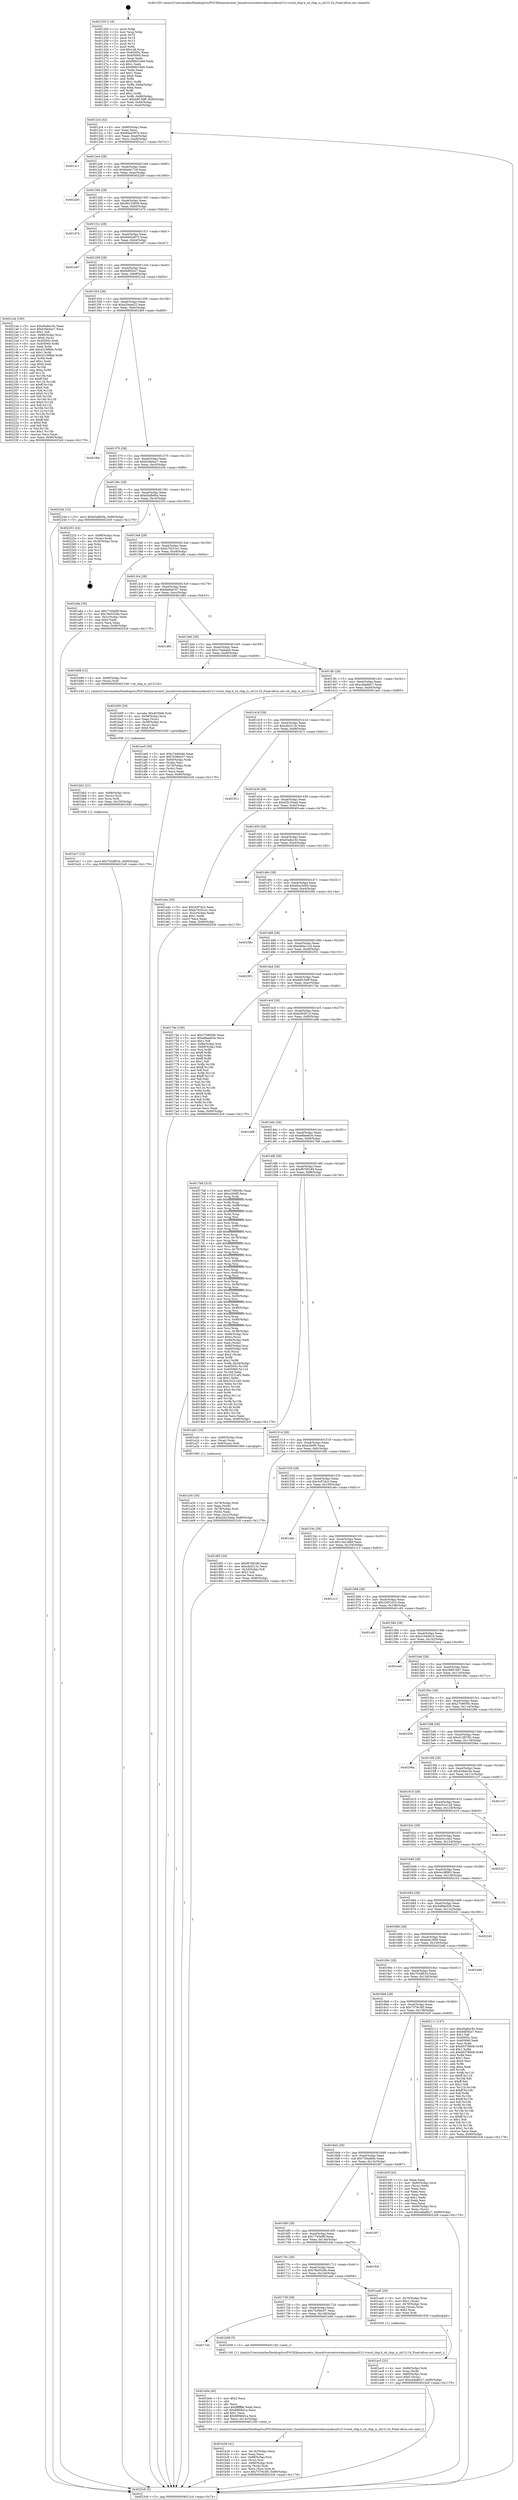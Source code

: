 digraph "0x401250" {
  label = "0x401250 (/mnt/c/Users/mathe/Desktop/tcc/POCII/binaries/extr_linuxdriversnetwirelesszydaszd1211rwzd_chip.h_zd_chip_is_zd1211b_Final-ollvm.out::main(0))"
  labelloc = "t"
  node[shape=record]

  Entry [label="",width=0.3,height=0.3,shape=circle,fillcolor=black,style=filled]
  "0x4012c4" [label="{
     0x4012c4 [32]\l
     | [instrs]\l
     &nbsp;&nbsp;0x4012c4 \<+6\>: mov -0x90(%rbp),%eax\l
     &nbsp;&nbsp;0x4012ca \<+2\>: mov %eax,%ecx\l
     &nbsp;&nbsp;0x4012cc \<+6\>: sub $0x84a4397b,%ecx\l
     &nbsp;&nbsp;0x4012d2 \<+6\>: mov %eax,-0xa4(%rbp)\l
     &nbsp;&nbsp;0x4012d8 \<+6\>: mov %ecx,-0xa8(%rbp)\l
     &nbsp;&nbsp;0x4012de \<+6\>: je 0000000000401a11 \<main+0x7c1\>\l
  }"]
  "0x401a11" [label="{
     0x401a11\l
  }", style=dashed]
  "0x4012e4" [label="{
     0x4012e4 [28]\l
     | [instrs]\l
     &nbsp;&nbsp;0x4012e4 \<+5\>: jmp 00000000004012e9 \<main+0x99\>\l
     &nbsp;&nbsp;0x4012e9 \<+6\>: mov -0xa4(%rbp),%eax\l
     &nbsp;&nbsp;0x4012ef \<+5\>: sub $0x84de17c6,%eax\l
     &nbsp;&nbsp;0x4012f4 \<+6\>: mov %eax,-0xac(%rbp)\l
     &nbsp;&nbsp;0x4012fa \<+6\>: je 00000000004022b0 \<main+0x1060\>\l
  }"]
  Exit [label="",width=0.3,height=0.3,shape=circle,fillcolor=black,style=filled,peripheries=2]
  "0x4022b0" [label="{
     0x4022b0\l
  }", style=dashed]
  "0x401300" [label="{
     0x401300 [28]\l
     | [instrs]\l
     &nbsp;&nbsp;0x401300 \<+5\>: jmp 0000000000401305 \<main+0xb5\>\l
     &nbsp;&nbsp;0x401305 \<+6\>: mov -0xa4(%rbp),%eax\l
     &nbsp;&nbsp;0x40130b \<+5\>: sub $0x90133938,%eax\l
     &nbsp;&nbsp;0x401310 \<+6\>: mov %eax,-0xb0(%rbp)\l
     &nbsp;&nbsp;0x401316 \<+6\>: je 0000000000401d74 \<main+0xb24\>\l
  }"]
  "0x401bc7" [label="{
     0x401bc7 [15]\l
     | [instrs]\l
     &nbsp;&nbsp;0x401bc7 \<+10\>: movl $0x702df01b,-0x90(%rbp)\l
     &nbsp;&nbsp;0x401bd1 \<+5\>: jmp 00000000004023c9 \<main+0x1179\>\l
  }"]
  "0x401d74" [label="{
     0x401d74\l
  }", style=dashed]
  "0x40131c" [label="{
     0x40131c [28]\l
     | [instrs]\l
     &nbsp;&nbsp;0x40131c \<+5\>: jmp 0000000000401321 \<main+0xd1\>\l
     &nbsp;&nbsp;0x401321 \<+6\>: mov -0xa4(%rbp),%eax\l
     &nbsp;&nbsp;0x401327 \<+5\>: sub $0x94d5a975,%eax\l
     &nbsp;&nbsp;0x40132c \<+6\>: mov %eax,-0xb4(%rbp)\l
     &nbsp;&nbsp;0x401332 \<+6\>: je 0000000000401e97 \<main+0xc47\>\l
  }"]
  "0x401bb2" [label="{
     0x401bb2 [21]\l
     | [instrs]\l
     &nbsp;&nbsp;0x401bb2 \<+4\>: mov -0x68(%rbp),%rcx\l
     &nbsp;&nbsp;0x401bb6 \<+3\>: mov (%rcx),%rcx\l
     &nbsp;&nbsp;0x401bb9 \<+3\>: mov %rcx,%rdi\l
     &nbsp;&nbsp;0x401bbc \<+6\>: mov %eax,-0x150(%rbp)\l
     &nbsp;&nbsp;0x401bc2 \<+5\>: call 0000000000401030 \<free@plt\>\l
     | [calls]\l
     &nbsp;&nbsp;0x401030 \{1\} (unknown)\l
  }"]
  "0x401e97" [label="{
     0x401e97\l
  }", style=dashed]
  "0x401338" [label="{
     0x401338 [28]\l
     | [instrs]\l
     &nbsp;&nbsp;0x401338 \<+5\>: jmp 000000000040133d \<main+0xed\>\l
     &nbsp;&nbsp;0x40133d \<+6\>: mov -0xa4(%rbp),%eax\l
     &nbsp;&nbsp;0x401343 \<+5\>: sub $0x9df5f2e7,%eax\l
     &nbsp;&nbsp;0x401348 \<+6\>: mov %eax,-0xb8(%rbp)\l
     &nbsp;&nbsp;0x40134e \<+6\>: je 00000000004021a4 \<main+0xf54\>\l
  }"]
  "0x401b95" [label="{
     0x401b95 [29]\l
     | [instrs]\l
     &nbsp;&nbsp;0x401b95 \<+10\>: movabs $0x4030d6,%rdi\l
     &nbsp;&nbsp;0x401b9f \<+4\>: mov -0x58(%rbp),%rcx\l
     &nbsp;&nbsp;0x401ba3 \<+2\>: mov %eax,(%rcx)\l
     &nbsp;&nbsp;0x401ba5 \<+4\>: mov -0x58(%rbp),%rcx\l
     &nbsp;&nbsp;0x401ba9 \<+2\>: mov (%rcx),%esi\l
     &nbsp;&nbsp;0x401bab \<+2\>: mov $0x0,%al\l
     &nbsp;&nbsp;0x401bad \<+5\>: call 0000000000401040 \<printf@plt\>\l
     | [calls]\l
     &nbsp;&nbsp;0x401040 \{1\} (unknown)\l
  }"]
  "0x4021a4" [label="{
     0x4021a4 [160]\l
     | [instrs]\l
     &nbsp;&nbsp;0x4021a4 \<+5\>: mov $0xd5a8a18c,%eax\l
     &nbsp;&nbsp;0x4021a9 \<+5\>: mov $0xb3de4ac7,%ecx\l
     &nbsp;&nbsp;0x4021ae \<+2\>: mov $0x1,%dl\l
     &nbsp;&nbsp;0x4021b0 \<+7\>: mov -0x88(%rbp),%rsi\l
     &nbsp;&nbsp;0x4021b7 \<+6\>: movl $0x0,(%rsi)\l
     &nbsp;&nbsp;0x4021bd \<+7\>: mov 0x40505c,%edi\l
     &nbsp;&nbsp;0x4021c4 \<+8\>: mov 0x405060,%r8d\l
     &nbsp;&nbsp;0x4021cc \<+3\>: mov %edi,%r9d\l
     &nbsp;&nbsp;0x4021cf \<+7\>: add $0x4319f8bb,%r9d\l
     &nbsp;&nbsp;0x4021d6 \<+4\>: sub $0x1,%r9d\l
     &nbsp;&nbsp;0x4021da \<+7\>: sub $0x4319f8bb,%r9d\l
     &nbsp;&nbsp;0x4021e1 \<+4\>: imul %r9d,%edi\l
     &nbsp;&nbsp;0x4021e5 \<+3\>: and $0x1,%edi\l
     &nbsp;&nbsp;0x4021e8 \<+3\>: cmp $0x0,%edi\l
     &nbsp;&nbsp;0x4021eb \<+4\>: sete %r10b\l
     &nbsp;&nbsp;0x4021ef \<+4\>: cmp $0xa,%r8d\l
     &nbsp;&nbsp;0x4021f3 \<+4\>: setl %r11b\l
     &nbsp;&nbsp;0x4021f7 \<+3\>: mov %r10b,%bl\l
     &nbsp;&nbsp;0x4021fa \<+3\>: xor $0xff,%bl\l
     &nbsp;&nbsp;0x4021fd \<+3\>: mov %r11b,%r14b\l
     &nbsp;&nbsp;0x402200 \<+4\>: xor $0xff,%r14b\l
     &nbsp;&nbsp;0x402204 \<+3\>: xor $0x0,%dl\l
     &nbsp;&nbsp;0x402207 \<+3\>: mov %bl,%r15b\l
     &nbsp;&nbsp;0x40220a \<+4\>: and $0x0,%r15b\l
     &nbsp;&nbsp;0x40220e \<+3\>: and %dl,%r10b\l
     &nbsp;&nbsp;0x402211 \<+3\>: mov %r14b,%r12b\l
     &nbsp;&nbsp;0x402214 \<+4\>: and $0x0,%r12b\l
     &nbsp;&nbsp;0x402218 \<+3\>: and %dl,%r11b\l
     &nbsp;&nbsp;0x40221b \<+3\>: or %r10b,%r15b\l
     &nbsp;&nbsp;0x40221e \<+3\>: or %r11b,%r12b\l
     &nbsp;&nbsp;0x402221 \<+3\>: xor %r12b,%r15b\l
     &nbsp;&nbsp;0x402224 \<+3\>: or %r14b,%bl\l
     &nbsp;&nbsp;0x402227 \<+3\>: xor $0xff,%bl\l
     &nbsp;&nbsp;0x40222a \<+3\>: or $0x0,%dl\l
     &nbsp;&nbsp;0x40222d \<+2\>: and %dl,%bl\l
     &nbsp;&nbsp;0x40222f \<+3\>: or %bl,%r15b\l
     &nbsp;&nbsp;0x402232 \<+4\>: test $0x1,%r15b\l
     &nbsp;&nbsp;0x402236 \<+3\>: cmovne %ecx,%eax\l
     &nbsp;&nbsp;0x402239 \<+6\>: mov %eax,-0x90(%rbp)\l
     &nbsp;&nbsp;0x40223f \<+5\>: jmp 00000000004023c9 \<main+0x1179\>\l
  }"]
  "0x401354" [label="{
     0x401354 [28]\l
     | [instrs]\l
     &nbsp;&nbsp;0x401354 \<+5\>: jmp 0000000000401359 \<main+0x109\>\l
     &nbsp;&nbsp;0x401359 \<+6\>: mov -0xa4(%rbp),%eax\l
     &nbsp;&nbsp;0x40135f \<+5\>: sub $0xa20eae22,%eax\l
     &nbsp;&nbsp;0x401364 \<+6\>: mov %eax,-0xbc(%rbp)\l
     &nbsp;&nbsp;0x40136a \<+6\>: je 0000000000401fb9 \<main+0xd69\>\l
  }"]
  "0x401b36" [label="{
     0x401b36 [41]\l
     | [instrs]\l
     &nbsp;&nbsp;0x401b36 \<+6\>: mov -0x14c(%rbp),%ecx\l
     &nbsp;&nbsp;0x401b3c \<+3\>: imul %eax,%ecx\l
     &nbsp;&nbsp;0x401b3f \<+4\>: mov -0x68(%rbp),%rsi\l
     &nbsp;&nbsp;0x401b43 \<+3\>: mov (%rsi),%rsi\l
     &nbsp;&nbsp;0x401b46 \<+4\>: mov -0x60(%rbp),%rdi\l
     &nbsp;&nbsp;0x401b4a \<+3\>: movslq (%rdi),%rdi\l
     &nbsp;&nbsp;0x401b4d \<+3\>: mov %ecx,(%rsi,%rdi,4)\l
     &nbsp;&nbsp;0x401b50 \<+10\>: movl $0x7379c3f5,-0x90(%rbp)\l
     &nbsp;&nbsp;0x401b5a \<+5\>: jmp 00000000004023c9 \<main+0x1179\>\l
  }"]
  "0x401fb9" [label="{
     0x401fb9\l
  }", style=dashed]
  "0x401370" [label="{
     0x401370 [28]\l
     | [instrs]\l
     &nbsp;&nbsp;0x401370 \<+5\>: jmp 0000000000401375 \<main+0x125\>\l
     &nbsp;&nbsp;0x401375 \<+6\>: mov -0xa4(%rbp),%eax\l
     &nbsp;&nbsp;0x40137b \<+5\>: sub $0xb3de4ac7,%eax\l
     &nbsp;&nbsp;0x401380 \<+6\>: mov %eax,-0xc0(%rbp)\l
     &nbsp;&nbsp;0x401386 \<+6\>: je 0000000000402244 \<main+0xff4\>\l
  }"]
  "0x401b0e" [label="{
     0x401b0e [40]\l
     | [instrs]\l
     &nbsp;&nbsp;0x401b0e \<+5\>: mov $0x2,%ecx\l
     &nbsp;&nbsp;0x401b13 \<+1\>: cltd\l
     &nbsp;&nbsp;0x401b14 \<+2\>: idiv %ecx\l
     &nbsp;&nbsp;0x401b16 \<+6\>: imul $0xfffffffe,%edx,%ecx\l
     &nbsp;&nbsp;0x401b1c \<+6\>: sub $0x68f48d1a,%ecx\l
     &nbsp;&nbsp;0x401b22 \<+3\>: add $0x1,%ecx\l
     &nbsp;&nbsp;0x401b25 \<+6\>: add $0x68f48d1a,%ecx\l
     &nbsp;&nbsp;0x401b2b \<+6\>: mov %ecx,-0x14c(%rbp)\l
     &nbsp;&nbsp;0x401b31 \<+5\>: call 0000000000401160 \<next_i\>\l
     | [calls]\l
     &nbsp;&nbsp;0x401160 \{1\} (/mnt/c/Users/mathe/Desktop/tcc/POCII/binaries/extr_linuxdriversnetwirelesszydaszd1211rwzd_chip.h_zd_chip_is_zd1211b_Final-ollvm.out::next_i)\l
  }"]
  "0x402244" [label="{
     0x402244 [15]\l
     | [instrs]\l
     &nbsp;&nbsp;0x402244 \<+10\>: movl $0xb5afb60a,-0x90(%rbp)\l
     &nbsp;&nbsp;0x40224e \<+5\>: jmp 00000000004023c9 \<main+0x1179\>\l
  }"]
  "0x40138c" [label="{
     0x40138c [28]\l
     | [instrs]\l
     &nbsp;&nbsp;0x40138c \<+5\>: jmp 0000000000401391 \<main+0x141\>\l
     &nbsp;&nbsp;0x401391 \<+6\>: mov -0xa4(%rbp),%eax\l
     &nbsp;&nbsp;0x401397 \<+5\>: sub $0xb5afb60a,%eax\l
     &nbsp;&nbsp;0x40139c \<+6\>: mov %eax,-0xc4(%rbp)\l
     &nbsp;&nbsp;0x4013a2 \<+6\>: je 0000000000402253 \<main+0x1003\>\l
  }"]
  "0x401744" [label="{
     0x401744\l
  }", style=dashed]
  "0x402253" [label="{
     0x402253 [24]\l
     | [instrs]\l
     &nbsp;&nbsp;0x402253 \<+7\>: mov -0x88(%rbp),%rax\l
     &nbsp;&nbsp;0x40225a \<+2\>: mov (%rax),%eax\l
     &nbsp;&nbsp;0x40225c \<+4\>: lea -0x28(%rbp),%rsp\l
     &nbsp;&nbsp;0x402260 \<+1\>: pop %rbx\l
     &nbsp;&nbsp;0x402261 \<+2\>: pop %r12\l
     &nbsp;&nbsp;0x402263 \<+2\>: pop %r13\l
     &nbsp;&nbsp;0x402265 \<+2\>: pop %r14\l
     &nbsp;&nbsp;0x402267 \<+2\>: pop %r15\l
     &nbsp;&nbsp;0x402269 \<+1\>: pop %rbp\l
     &nbsp;&nbsp;0x40226a \<+1\>: ret\l
  }"]
  "0x4013a8" [label="{
     0x4013a8 [28]\l
     | [instrs]\l
     &nbsp;&nbsp;0x4013a8 \<+5\>: jmp 00000000004013ad \<main+0x15d\>\l
     &nbsp;&nbsp;0x4013ad \<+6\>: mov -0xa4(%rbp),%eax\l
     &nbsp;&nbsp;0x4013b3 \<+5\>: sub $0xb70251e1,%eax\l
     &nbsp;&nbsp;0x4013b8 \<+6\>: mov %eax,-0xc8(%rbp)\l
     &nbsp;&nbsp;0x4013be \<+6\>: je 0000000000401a8a \<main+0x83a\>\l
  }"]
  "0x401b09" [label="{
     0x401b09 [5]\l
     | [instrs]\l
     &nbsp;&nbsp;0x401b09 \<+5\>: call 0000000000401160 \<next_i\>\l
     | [calls]\l
     &nbsp;&nbsp;0x401160 \{1\} (/mnt/c/Users/mathe/Desktop/tcc/POCII/binaries/extr_linuxdriversnetwirelesszydaszd1211rwzd_chip.h_zd_chip_is_zd1211b_Final-ollvm.out::next_i)\l
  }"]
  "0x401a8a" [label="{
     0x401a8a [30]\l
     | [instrs]\l
     &nbsp;&nbsp;0x401a8a \<+5\>: mov $0x7745af9f,%eax\l
     &nbsp;&nbsp;0x401a8f \<+5\>: mov $0x78e5528e,%ecx\l
     &nbsp;&nbsp;0x401a94 \<+3\>: mov -0x2c(%rbp),%edx\l
     &nbsp;&nbsp;0x401a97 \<+3\>: cmp $0x0,%edx\l
     &nbsp;&nbsp;0x401a9a \<+3\>: cmove %ecx,%eax\l
     &nbsp;&nbsp;0x401a9d \<+6\>: mov %eax,-0x90(%rbp)\l
     &nbsp;&nbsp;0x401aa3 \<+5\>: jmp 00000000004023c9 \<main+0x1179\>\l
  }"]
  "0x4013c4" [label="{
     0x4013c4 [28]\l
     | [instrs]\l
     &nbsp;&nbsp;0x4013c4 \<+5\>: jmp 00000000004013c9 \<main+0x179\>\l
     &nbsp;&nbsp;0x4013c9 \<+6\>: mov -0xa4(%rbp),%eax\l
     &nbsp;&nbsp;0x4013cf \<+5\>: sub $0xbbe6d167,%eax\l
     &nbsp;&nbsp;0x4013d4 \<+6\>: mov %eax,-0xcc(%rbp)\l
     &nbsp;&nbsp;0x4013da \<+6\>: je 0000000000401d83 \<main+0xb33\>\l
  }"]
  "0x401ac5" [label="{
     0x401ac5 [32]\l
     | [instrs]\l
     &nbsp;&nbsp;0x401ac5 \<+4\>: mov -0x68(%rbp),%rdi\l
     &nbsp;&nbsp;0x401ac9 \<+3\>: mov %rax,(%rdi)\l
     &nbsp;&nbsp;0x401acc \<+4\>: mov -0x60(%rbp),%rax\l
     &nbsp;&nbsp;0x401ad0 \<+6\>: movl $0x0,(%rax)\l
     &nbsp;&nbsp;0x401ad6 \<+10\>: movl $0xcdda8b27,-0x90(%rbp)\l
     &nbsp;&nbsp;0x401ae0 \<+5\>: jmp 00000000004023c9 \<main+0x1179\>\l
  }"]
  "0x401d83" [label="{
     0x401d83\l
  }", style=dashed]
  "0x4013e0" [label="{
     0x4013e0 [28]\l
     | [instrs]\l
     &nbsp;&nbsp;0x4013e0 \<+5\>: jmp 00000000004013e5 \<main+0x195\>\l
     &nbsp;&nbsp;0x4013e5 \<+6\>: mov -0xa4(%rbp),%eax\l
     &nbsp;&nbsp;0x4013eb \<+5\>: sub $0xc7ed4da6,%eax\l
     &nbsp;&nbsp;0x4013f0 \<+6\>: mov %eax,-0xd0(%rbp)\l
     &nbsp;&nbsp;0x4013f6 \<+6\>: je 0000000000401b89 \<main+0x939\>\l
  }"]
  "0x401728" [label="{
     0x401728 [28]\l
     | [instrs]\l
     &nbsp;&nbsp;0x401728 \<+5\>: jmp 000000000040172d \<main+0x4dd\>\l
     &nbsp;&nbsp;0x40172d \<+6\>: mov -0xa4(%rbp),%eax\l
     &nbsp;&nbsp;0x401733 \<+5\>: sub $0x7b39dc07,%eax\l
     &nbsp;&nbsp;0x401738 \<+6\>: mov %eax,-0x148(%rbp)\l
     &nbsp;&nbsp;0x40173e \<+6\>: je 0000000000401b09 \<main+0x8b9\>\l
  }"]
  "0x401b89" [label="{
     0x401b89 [12]\l
     | [instrs]\l
     &nbsp;&nbsp;0x401b89 \<+4\>: mov -0x68(%rbp),%rax\l
     &nbsp;&nbsp;0x401b8d \<+3\>: mov (%rax),%rdi\l
     &nbsp;&nbsp;0x401b90 \<+5\>: call 0000000000401240 \<zd_chip_is_zd1211b\>\l
     | [calls]\l
     &nbsp;&nbsp;0x401240 \{1\} (/mnt/c/Users/mathe/Desktop/tcc/POCII/binaries/extr_linuxdriversnetwirelesszydaszd1211rwzd_chip.h_zd_chip_is_zd1211b_Final-ollvm.out::zd_chip_is_zd1211b)\l
  }"]
  "0x4013fc" [label="{
     0x4013fc [28]\l
     | [instrs]\l
     &nbsp;&nbsp;0x4013fc \<+5\>: jmp 0000000000401401 \<main+0x1b1\>\l
     &nbsp;&nbsp;0x401401 \<+6\>: mov -0xa4(%rbp),%eax\l
     &nbsp;&nbsp;0x401407 \<+5\>: sub $0xcdda8b27,%eax\l
     &nbsp;&nbsp;0x40140c \<+6\>: mov %eax,-0xd4(%rbp)\l
     &nbsp;&nbsp;0x401412 \<+6\>: je 0000000000401ae5 \<main+0x895\>\l
  }"]
  "0x401aa8" [label="{
     0x401aa8 [29]\l
     | [instrs]\l
     &nbsp;&nbsp;0x401aa8 \<+4\>: mov -0x70(%rbp),%rax\l
     &nbsp;&nbsp;0x401aac \<+6\>: movl $0x1,(%rax)\l
     &nbsp;&nbsp;0x401ab2 \<+4\>: mov -0x70(%rbp),%rax\l
     &nbsp;&nbsp;0x401ab6 \<+3\>: movslq (%rax),%rax\l
     &nbsp;&nbsp;0x401ab9 \<+4\>: shl $0x2,%rax\l
     &nbsp;&nbsp;0x401abd \<+3\>: mov %rax,%rdi\l
     &nbsp;&nbsp;0x401ac0 \<+5\>: call 0000000000401050 \<malloc@plt\>\l
     | [calls]\l
     &nbsp;&nbsp;0x401050 \{1\} (unknown)\l
  }"]
  "0x401ae5" [label="{
     0x401ae5 [36]\l
     | [instrs]\l
     &nbsp;&nbsp;0x401ae5 \<+5\>: mov $0xc7ed4da6,%eax\l
     &nbsp;&nbsp;0x401aea \<+5\>: mov $0x7b39dc07,%ecx\l
     &nbsp;&nbsp;0x401aef \<+4\>: mov -0x60(%rbp),%rdx\l
     &nbsp;&nbsp;0x401af3 \<+2\>: mov (%rdx),%esi\l
     &nbsp;&nbsp;0x401af5 \<+4\>: mov -0x70(%rbp),%rdx\l
     &nbsp;&nbsp;0x401af9 \<+2\>: cmp (%rdx),%esi\l
     &nbsp;&nbsp;0x401afb \<+3\>: cmovl %ecx,%eax\l
     &nbsp;&nbsp;0x401afe \<+6\>: mov %eax,-0x90(%rbp)\l
     &nbsp;&nbsp;0x401b04 \<+5\>: jmp 00000000004023c9 \<main+0x1179\>\l
  }"]
  "0x401418" [label="{
     0x401418 [28]\l
     | [instrs]\l
     &nbsp;&nbsp;0x401418 \<+5\>: jmp 000000000040141d \<main+0x1cd\>\l
     &nbsp;&nbsp;0x40141d \<+6\>: mov -0xa4(%rbp),%eax\l
     &nbsp;&nbsp;0x401423 \<+5\>: sub $0xcfa5213c,%eax\l
     &nbsp;&nbsp;0x401428 \<+6\>: mov %eax,-0xd8(%rbp)\l
     &nbsp;&nbsp;0x40142e \<+6\>: je 0000000000401911 \<main+0x6c1\>\l
  }"]
  "0x40170c" [label="{
     0x40170c [28]\l
     | [instrs]\l
     &nbsp;&nbsp;0x40170c \<+5\>: jmp 0000000000401711 \<main+0x4c1\>\l
     &nbsp;&nbsp;0x401711 \<+6\>: mov -0xa4(%rbp),%eax\l
     &nbsp;&nbsp;0x401717 \<+5\>: sub $0x78e5528e,%eax\l
     &nbsp;&nbsp;0x40171c \<+6\>: mov %eax,-0x144(%rbp)\l
     &nbsp;&nbsp;0x401722 \<+6\>: je 0000000000401aa8 \<main+0x858\>\l
  }"]
  "0x401911" [label="{
     0x401911\l
  }", style=dashed]
  "0x401434" [label="{
     0x401434 [28]\l
     | [instrs]\l
     &nbsp;&nbsp;0x401434 \<+5\>: jmp 0000000000401439 \<main+0x1e9\>\l
     &nbsp;&nbsp;0x401439 \<+6\>: mov -0xa4(%rbp),%eax\l
     &nbsp;&nbsp;0x40143f \<+5\>: sub $0xd2b104ad,%eax\l
     &nbsp;&nbsp;0x401444 \<+6\>: mov %eax,-0xdc(%rbp)\l
     &nbsp;&nbsp;0x40144a \<+6\>: je 0000000000401a4e \<main+0x7fe\>\l
  }"]
  "0x401fc8" [label="{
     0x401fc8\l
  }", style=dashed]
  "0x401a4e" [label="{
     0x401a4e [30]\l
     | [instrs]\l
     &nbsp;&nbsp;0x401a4e \<+5\>: mov $0x3c97dc2,%eax\l
     &nbsp;&nbsp;0x401a53 \<+5\>: mov $0xb70251e1,%ecx\l
     &nbsp;&nbsp;0x401a58 \<+3\>: mov -0x2c(%rbp),%edx\l
     &nbsp;&nbsp;0x401a5b \<+3\>: cmp $0x1,%edx\l
     &nbsp;&nbsp;0x401a5e \<+3\>: cmovl %ecx,%eax\l
     &nbsp;&nbsp;0x401a61 \<+6\>: mov %eax,-0x90(%rbp)\l
     &nbsp;&nbsp;0x401a67 \<+5\>: jmp 00000000004023c9 \<main+0x1179\>\l
  }"]
  "0x401450" [label="{
     0x401450 [28]\l
     | [instrs]\l
     &nbsp;&nbsp;0x401450 \<+5\>: jmp 0000000000401455 \<main+0x205\>\l
     &nbsp;&nbsp;0x401455 \<+6\>: mov -0xa4(%rbp),%eax\l
     &nbsp;&nbsp;0x40145b \<+5\>: sub $0xd5a8a18c,%eax\l
     &nbsp;&nbsp;0x401460 \<+6\>: mov %eax,-0xe0(%rbp)\l
     &nbsp;&nbsp;0x401466 \<+6\>: je 00000000004023b2 \<main+0x1162\>\l
  }"]
  "0x4016f0" [label="{
     0x4016f0 [28]\l
     | [instrs]\l
     &nbsp;&nbsp;0x4016f0 \<+5\>: jmp 00000000004016f5 \<main+0x4a5\>\l
     &nbsp;&nbsp;0x4016f5 \<+6\>: mov -0xa4(%rbp),%eax\l
     &nbsp;&nbsp;0x4016fb \<+5\>: sub $0x7745af9f,%eax\l
     &nbsp;&nbsp;0x401700 \<+6\>: mov %eax,-0x140(%rbp)\l
     &nbsp;&nbsp;0x401706 \<+6\>: je 0000000000401fc8 \<main+0xd78\>\l
  }"]
  "0x4023b2" [label="{
     0x4023b2\l
  }", style=dashed]
  "0x40146c" [label="{
     0x40146c [28]\l
     | [instrs]\l
     &nbsp;&nbsp;0x40146c \<+5\>: jmp 0000000000401471 \<main+0x221\>\l
     &nbsp;&nbsp;0x401471 \<+6\>: mov -0xa4(%rbp),%eax\l
     &nbsp;&nbsp;0x401477 \<+5\>: sub $0xd5ac3d5b,%eax\l
     &nbsp;&nbsp;0x40147c \<+6\>: mov %eax,-0xe4(%rbp)\l
     &nbsp;&nbsp;0x401482 \<+6\>: je 000000000040239e \<main+0x114e\>\l
  }"]
  "0x401fd7" [label="{
     0x401fd7\l
  }", style=dashed]
  "0x40239e" [label="{
     0x40239e\l
  }", style=dashed]
  "0x401488" [label="{
     0x401488 [28]\l
     | [instrs]\l
     &nbsp;&nbsp;0x401488 \<+5\>: jmp 000000000040148d \<main+0x23d\>\l
     &nbsp;&nbsp;0x40148d \<+6\>: mov -0xa4(%rbp),%eax\l
     &nbsp;&nbsp;0x401493 \<+5\>: sub $0xddda1c16,%eax\l
     &nbsp;&nbsp;0x401498 \<+6\>: mov %eax,-0xe8(%rbp)\l
     &nbsp;&nbsp;0x40149e \<+6\>: je 0000000000402351 \<main+0x1101\>\l
  }"]
  "0x4016d4" [label="{
     0x4016d4 [28]\l
     | [instrs]\l
     &nbsp;&nbsp;0x4016d4 \<+5\>: jmp 00000000004016d9 \<main+0x489\>\l
     &nbsp;&nbsp;0x4016d9 \<+6\>: mov -0xa4(%rbp),%eax\l
     &nbsp;&nbsp;0x4016df \<+5\>: sub $0x750a4b9c,%eax\l
     &nbsp;&nbsp;0x4016e4 \<+6\>: mov %eax,-0x13c(%rbp)\l
     &nbsp;&nbsp;0x4016ea \<+6\>: je 0000000000401fd7 \<main+0xd87\>\l
  }"]
  "0x402351" [label="{
     0x402351\l
  }", style=dashed]
  "0x4014a4" [label="{
     0x4014a4 [28]\l
     | [instrs]\l
     &nbsp;&nbsp;0x4014a4 \<+5\>: jmp 00000000004014a9 \<main+0x259\>\l
     &nbsp;&nbsp;0x4014a9 \<+6\>: mov -0xa4(%rbp),%eax\l
     &nbsp;&nbsp;0x4014af \<+5\>: sub $0xddf15dff,%eax\l
     &nbsp;&nbsp;0x4014b4 \<+6\>: mov %eax,-0xec(%rbp)\l
     &nbsp;&nbsp;0x4014ba \<+6\>: je 000000000040174e \<main+0x4fe\>\l
  }"]
  "0x401b5f" [label="{
     0x401b5f [42]\l
     | [instrs]\l
     &nbsp;&nbsp;0x401b5f \<+2\>: xor %eax,%eax\l
     &nbsp;&nbsp;0x401b61 \<+4\>: mov -0x60(%rbp),%rcx\l
     &nbsp;&nbsp;0x401b65 \<+2\>: mov (%rcx),%edx\l
     &nbsp;&nbsp;0x401b67 \<+2\>: mov %eax,%esi\l
     &nbsp;&nbsp;0x401b69 \<+2\>: sub %edx,%esi\l
     &nbsp;&nbsp;0x401b6b \<+2\>: mov %eax,%edx\l
     &nbsp;&nbsp;0x401b6d \<+3\>: sub $0x1,%edx\l
     &nbsp;&nbsp;0x401b70 \<+2\>: add %edx,%esi\l
     &nbsp;&nbsp;0x401b72 \<+2\>: sub %esi,%eax\l
     &nbsp;&nbsp;0x401b74 \<+4\>: mov -0x60(%rbp),%rcx\l
     &nbsp;&nbsp;0x401b78 \<+2\>: mov %eax,(%rcx)\l
     &nbsp;&nbsp;0x401b7a \<+10\>: movl $0xcdda8b27,-0x90(%rbp)\l
     &nbsp;&nbsp;0x401b84 \<+5\>: jmp 00000000004023c9 \<main+0x1179\>\l
  }"]
  "0x40174e" [label="{
     0x40174e [106]\l
     | [instrs]\l
     &nbsp;&nbsp;0x40174e \<+5\>: mov $0x2709659c,%eax\l
     &nbsp;&nbsp;0x401753 \<+5\>: mov $0xe6bee63e,%ecx\l
     &nbsp;&nbsp;0x401758 \<+2\>: mov $0x1,%dl\l
     &nbsp;&nbsp;0x40175a \<+7\>: mov -0x8a(%rbp),%sil\l
     &nbsp;&nbsp;0x401761 \<+7\>: mov -0x89(%rbp),%dil\l
     &nbsp;&nbsp;0x401768 \<+3\>: mov %sil,%r8b\l
     &nbsp;&nbsp;0x40176b \<+4\>: xor $0xff,%r8b\l
     &nbsp;&nbsp;0x40176f \<+3\>: mov %dil,%r9b\l
     &nbsp;&nbsp;0x401772 \<+4\>: xor $0xff,%r9b\l
     &nbsp;&nbsp;0x401776 \<+3\>: xor $0x1,%dl\l
     &nbsp;&nbsp;0x401779 \<+3\>: mov %r8b,%r10b\l
     &nbsp;&nbsp;0x40177c \<+4\>: and $0xff,%r10b\l
     &nbsp;&nbsp;0x401780 \<+3\>: and %dl,%sil\l
     &nbsp;&nbsp;0x401783 \<+3\>: mov %r9b,%r11b\l
     &nbsp;&nbsp;0x401786 \<+4\>: and $0xff,%r11b\l
     &nbsp;&nbsp;0x40178a \<+3\>: and %dl,%dil\l
     &nbsp;&nbsp;0x40178d \<+3\>: or %sil,%r10b\l
     &nbsp;&nbsp;0x401790 \<+3\>: or %dil,%r11b\l
     &nbsp;&nbsp;0x401793 \<+3\>: xor %r11b,%r10b\l
     &nbsp;&nbsp;0x401796 \<+3\>: or %r9b,%r8b\l
     &nbsp;&nbsp;0x401799 \<+4\>: xor $0xff,%r8b\l
     &nbsp;&nbsp;0x40179d \<+3\>: or $0x1,%dl\l
     &nbsp;&nbsp;0x4017a0 \<+3\>: and %dl,%r8b\l
     &nbsp;&nbsp;0x4017a3 \<+3\>: or %r8b,%r10b\l
     &nbsp;&nbsp;0x4017a6 \<+4\>: test $0x1,%r10b\l
     &nbsp;&nbsp;0x4017aa \<+3\>: cmovne %ecx,%eax\l
     &nbsp;&nbsp;0x4017ad \<+6\>: mov %eax,-0x90(%rbp)\l
     &nbsp;&nbsp;0x4017b3 \<+5\>: jmp 00000000004023c9 \<main+0x1179\>\l
  }"]
  "0x4014c0" [label="{
     0x4014c0 [28]\l
     | [instrs]\l
     &nbsp;&nbsp;0x4014c0 \<+5\>: jmp 00000000004014c5 \<main+0x275\>\l
     &nbsp;&nbsp;0x4014c5 \<+6\>: mov -0xa4(%rbp),%eax\l
     &nbsp;&nbsp;0x4014cb \<+5\>: sub $0xe583f11f,%eax\l
     &nbsp;&nbsp;0x4014d0 \<+6\>: mov %eax,-0xf0(%rbp)\l
     &nbsp;&nbsp;0x4014d6 \<+6\>: je 0000000000401e88 \<main+0xc38\>\l
  }"]
  "0x4023c9" [label="{
     0x4023c9 [5]\l
     | [instrs]\l
     &nbsp;&nbsp;0x4023c9 \<+5\>: jmp 00000000004012c4 \<main+0x74\>\l
  }"]
  "0x401250" [label="{
     0x401250 [116]\l
     | [instrs]\l
     &nbsp;&nbsp;0x401250 \<+1\>: push %rbp\l
     &nbsp;&nbsp;0x401251 \<+3\>: mov %rsp,%rbp\l
     &nbsp;&nbsp;0x401254 \<+2\>: push %r15\l
     &nbsp;&nbsp;0x401256 \<+2\>: push %r14\l
     &nbsp;&nbsp;0x401258 \<+2\>: push %r13\l
     &nbsp;&nbsp;0x40125a \<+2\>: push %r12\l
     &nbsp;&nbsp;0x40125c \<+1\>: push %rbx\l
     &nbsp;&nbsp;0x40125d \<+7\>: sub $0x148,%rsp\l
     &nbsp;&nbsp;0x401264 \<+7\>: mov 0x40505c,%eax\l
     &nbsp;&nbsp;0x40126b \<+7\>: mov 0x405060,%ecx\l
     &nbsp;&nbsp;0x401272 \<+2\>: mov %eax,%edx\l
     &nbsp;&nbsp;0x401274 \<+6\>: add $0x9b6019e6,%edx\l
     &nbsp;&nbsp;0x40127a \<+3\>: sub $0x1,%edx\l
     &nbsp;&nbsp;0x40127d \<+6\>: sub $0x9b6019e6,%edx\l
     &nbsp;&nbsp;0x401283 \<+3\>: imul %edx,%eax\l
     &nbsp;&nbsp;0x401286 \<+3\>: and $0x1,%eax\l
     &nbsp;&nbsp;0x401289 \<+3\>: cmp $0x0,%eax\l
     &nbsp;&nbsp;0x40128c \<+4\>: sete %r8b\l
     &nbsp;&nbsp;0x401290 \<+4\>: and $0x1,%r8b\l
     &nbsp;&nbsp;0x401294 \<+7\>: mov %r8b,-0x8a(%rbp)\l
     &nbsp;&nbsp;0x40129b \<+3\>: cmp $0xa,%ecx\l
     &nbsp;&nbsp;0x40129e \<+4\>: setl %r8b\l
     &nbsp;&nbsp;0x4012a2 \<+4\>: and $0x1,%r8b\l
     &nbsp;&nbsp;0x4012a6 \<+7\>: mov %r8b,-0x89(%rbp)\l
     &nbsp;&nbsp;0x4012ad \<+10\>: movl $0xddf15dff,-0x90(%rbp)\l
     &nbsp;&nbsp;0x4012b7 \<+6\>: mov %edi,-0x94(%rbp)\l
     &nbsp;&nbsp;0x4012bd \<+7\>: mov %rsi,-0xa0(%rbp)\l
  }"]
  "0x4016b8" [label="{
     0x4016b8 [28]\l
     | [instrs]\l
     &nbsp;&nbsp;0x4016b8 \<+5\>: jmp 00000000004016bd \<main+0x46d\>\l
     &nbsp;&nbsp;0x4016bd \<+6\>: mov -0xa4(%rbp),%eax\l
     &nbsp;&nbsp;0x4016c3 \<+5\>: sub $0x7379c3f5,%eax\l
     &nbsp;&nbsp;0x4016c8 \<+6\>: mov %eax,-0x138(%rbp)\l
     &nbsp;&nbsp;0x4016ce \<+6\>: je 0000000000401b5f \<main+0x90f\>\l
  }"]
  "0x401e88" [label="{
     0x401e88\l
  }", style=dashed]
  "0x4014dc" [label="{
     0x4014dc [28]\l
     | [instrs]\l
     &nbsp;&nbsp;0x4014dc \<+5\>: jmp 00000000004014e1 \<main+0x291\>\l
     &nbsp;&nbsp;0x4014e1 \<+6\>: mov -0xa4(%rbp),%eax\l
     &nbsp;&nbsp;0x4014e7 \<+5\>: sub $0xe6bee63e,%eax\l
     &nbsp;&nbsp;0x4014ec \<+6\>: mov %eax,-0xf4(%rbp)\l
     &nbsp;&nbsp;0x4014f2 \<+6\>: je 00000000004017b8 \<main+0x568\>\l
  }"]
  "0x402111" [label="{
     0x402111 [147]\l
     | [instrs]\l
     &nbsp;&nbsp;0x402111 \<+5\>: mov $0xd5a8a18c,%eax\l
     &nbsp;&nbsp;0x402116 \<+5\>: mov $0x9df5f2e7,%ecx\l
     &nbsp;&nbsp;0x40211b \<+2\>: mov $0x1,%dl\l
     &nbsp;&nbsp;0x40211d \<+7\>: mov 0x40505c,%esi\l
     &nbsp;&nbsp;0x402124 \<+7\>: mov 0x405060,%edi\l
     &nbsp;&nbsp;0x40212b \<+3\>: mov %esi,%r8d\l
     &nbsp;&nbsp;0x40212e \<+7\>: add $0xb0378608,%r8d\l
     &nbsp;&nbsp;0x402135 \<+4\>: sub $0x1,%r8d\l
     &nbsp;&nbsp;0x402139 \<+7\>: sub $0xb0378608,%r8d\l
     &nbsp;&nbsp;0x402140 \<+4\>: imul %r8d,%esi\l
     &nbsp;&nbsp;0x402144 \<+3\>: and $0x1,%esi\l
     &nbsp;&nbsp;0x402147 \<+3\>: cmp $0x0,%esi\l
     &nbsp;&nbsp;0x40214a \<+4\>: sete %r9b\l
     &nbsp;&nbsp;0x40214e \<+3\>: cmp $0xa,%edi\l
     &nbsp;&nbsp;0x402151 \<+4\>: setl %r10b\l
     &nbsp;&nbsp;0x402155 \<+3\>: mov %r9b,%r11b\l
     &nbsp;&nbsp;0x402158 \<+4\>: xor $0xff,%r11b\l
     &nbsp;&nbsp;0x40215c \<+3\>: mov %r10b,%bl\l
     &nbsp;&nbsp;0x40215f \<+3\>: xor $0xff,%bl\l
     &nbsp;&nbsp;0x402162 \<+3\>: xor $0x1,%dl\l
     &nbsp;&nbsp;0x402165 \<+3\>: mov %r11b,%r14b\l
     &nbsp;&nbsp;0x402168 \<+4\>: and $0xff,%r14b\l
     &nbsp;&nbsp;0x40216c \<+3\>: and %dl,%r9b\l
     &nbsp;&nbsp;0x40216f \<+3\>: mov %bl,%r15b\l
     &nbsp;&nbsp;0x402172 \<+4\>: and $0xff,%r15b\l
     &nbsp;&nbsp;0x402176 \<+3\>: and %dl,%r10b\l
     &nbsp;&nbsp;0x402179 \<+3\>: or %r9b,%r14b\l
     &nbsp;&nbsp;0x40217c \<+3\>: or %r10b,%r15b\l
     &nbsp;&nbsp;0x40217f \<+3\>: xor %r15b,%r14b\l
     &nbsp;&nbsp;0x402182 \<+3\>: or %bl,%r11b\l
     &nbsp;&nbsp;0x402185 \<+4\>: xor $0xff,%r11b\l
     &nbsp;&nbsp;0x402189 \<+3\>: or $0x1,%dl\l
     &nbsp;&nbsp;0x40218c \<+3\>: and %dl,%r11b\l
     &nbsp;&nbsp;0x40218f \<+3\>: or %r11b,%r14b\l
     &nbsp;&nbsp;0x402192 \<+4\>: test $0x1,%r14b\l
     &nbsp;&nbsp;0x402196 \<+3\>: cmovne %ecx,%eax\l
     &nbsp;&nbsp;0x402199 \<+6\>: mov %eax,-0x90(%rbp)\l
     &nbsp;&nbsp;0x40219f \<+5\>: jmp 00000000004023c9 \<main+0x1179\>\l
  }"]
  "0x4017b8" [label="{
     0x4017b8 [315]\l
     | [instrs]\l
     &nbsp;&nbsp;0x4017b8 \<+5\>: mov $0x2709659c,%eax\l
     &nbsp;&nbsp;0x4017bd \<+5\>: mov $0xe2b0f5,%ecx\l
     &nbsp;&nbsp;0x4017c2 \<+3\>: mov %rsp,%rdx\l
     &nbsp;&nbsp;0x4017c5 \<+4\>: add $0xfffffffffffffff0,%rdx\l
     &nbsp;&nbsp;0x4017c9 \<+3\>: mov %rdx,%rsp\l
     &nbsp;&nbsp;0x4017cc \<+7\>: mov %rdx,-0x88(%rbp)\l
     &nbsp;&nbsp;0x4017d3 \<+3\>: mov %rsp,%rdx\l
     &nbsp;&nbsp;0x4017d6 \<+4\>: add $0xfffffffffffffff0,%rdx\l
     &nbsp;&nbsp;0x4017da \<+3\>: mov %rdx,%rsp\l
     &nbsp;&nbsp;0x4017dd \<+3\>: mov %rsp,%rsi\l
     &nbsp;&nbsp;0x4017e0 \<+4\>: add $0xfffffffffffffff0,%rsi\l
     &nbsp;&nbsp;0x4017e4 \<+3\>: mov %rsi,%rsp\l
     &nbsp;&nbsp;0x4017e7 \<+4\>: mov %rsi,-0x80(%rbp)\l
     &nbsp;&nbsp;0x4017eb \<+3\>: mov %rsp,%rsi\l
     &nbsp;&nbsp;0x4017ee \<+4\>: add $0xfffffffffffffff0,%rsi\l
     &nbsp;&nbsp;0x4017f2 \<+3\>: mov %rsi,%rsp\l
     &nbsp;&nbsp;0x4017f5 \<+4\>: mov %rsi,-0x78(%rbp)\l
     &nbsp;&nbsp;0x4017f9 \<+3\>: mov %rsp,%rsi\l
     &nbsp;&nbsp;0x4017fc \<+4\>: add $0xfffffffffffffff0,%rsi\l
     &nbsp;&nbsp;0x401800 \<+3\>: mov %rsi,%rsp\l
     &nbsp;&nbsp;0x401803 \<+4\>: mov %rsi,-0x70(%rbp)\l
     &nbsp;&nbsp;0x401807 \<+3\>: mov %rsp,%rsi\l
     &nbsp;&nbsp;0x40180a \<+4\>: add $0xfffffffffffffff0,%rsi\l
     &nbsp;&nbsp;0x40180e \<+3\>: mov %rsi,%rsp\l
     &nbsp;&nbsp;0x401811 \<+4\>: mov %rsi,-0x68(%rbp)\l
     &nbsp;&nbsp;0x401815 \<+3\>: mov %rsp,%rsi\l
     &nbsp;&nbsp;0x401818 \<+4\>: add $0xfffffffffffffff0,%rsi\l
     &nbsp;&nbsp;0x40181c \<+3\>: mov %rsi,%rsp\l
     &nbsp;&nbsp;0x40181f \<+4\>: mov %rsi,-0x60(%rbp)\l
     &nbsp;&nbsp;0x401823 \<+3\>: mov %rsp,%rsi\l
     &nbsp;&nbsp;0x401826 \<+4\>: add $0xfffffffffffffff0,%rsi\l
     &nbsp;&nbsp;0x40182a \<+3\>: mov %rsi,%rsp\l
     &nbsp;&nbsp;0x40182d \<+4\>: mov %rsi,-0x58(%rbp)\l
     &nbsp;&nbsp;0x401831 \<+3\>: mov %rsp,%rsi\l
     &nbsp;&nbsp;0x401834 \<+4\>: add $0xfffffffffffffff0,%rsi\l
     &nbsp;&nbsp;0x401838 \<+3\>: mov %rsi,%rsp\l
     &nbsp;&nbsp;0x40183b \<+4\>: mov %rsi,-0x50(%rbp)\l
     &nbsp;&nbsp;0x40183f \<+3\>: mov %rsp,%rsi\l
     &nbsp;&nbsp;0x401842 \<+4\>: add $0xfffffffffffffff0,%rsi\l
     &nbsp;&nbsp;0x401846 \<+3\>: mov %rsi,%rsp\l
     &nbsp;&nbsp;0x401849 \<+4\>: mov %rsi,-0x48(%rbp)\l
     &nbsp;&nbsp;0x40184d \<+3\>: mov %rsp,%rsi\l
     &nbsp;&nbsp;0x401850 \<+4\>: add $0xfffffffffffffff0,%rsi\l
     &nbsp;&nbsp;0x401854 \<+3\>: mov %rsi,%rsp\l
     &nbsp;&nbsp;0x401857 \<+4\>: mov %rsi,-0x40(%rbp)\l
     &nbsp;&nbsp;0x40185b \<+3\>: mov %rsp,%rsi\l
     &nbsp;&nbsp;0x40185e \<+4\>: add $0xfffffffffffffff0,%rsi\l
     &nbsp;&nbsp;0x401862 \<+3\>: mov %rsi,%rsp\l
     &nbsp;&nbsp;0x401865 \<+4\>: mov %rsi,-0x38(%rbp)\l
     &nbsp;&nbsp;0x401869 \<+7\>: mov -0x88(%rbp),%rsi\l
     &nbsp;&nbsp;0x401870 \<+6\>: movl $0x0,(%rsi)\l
     &nbsp;&nbsp;0x401876 \<+6\>: mov -0x94(%rbp),%edi\l
     &nbsp;&nbsp;0x40187c \<+2\>: mov %edi,(%rdx)\l
     &nbsp;&nbsp;0x40187e \<+4\>: mov -0x80(%rbp),%rsi\l
     &nbsp;&nbsp;0x401882 \<+7\>: mov -0xa0(%rbp),%r8\l
     &nbsp;&nbsp;0x401889 \<+3\>: mov %r8,(%rsi)\l
     &nbsp;&nbsp;0x40188c \<+3\>: cmpl $0x2,(%rdx)\l
     &nbsp;&nbsp;0x40188f \<+4\>: setne %r9b\l
     &nbsp;&nbsp;0x401893 \<+4\>: and $0x1,%r9b\l
     &nbsp;&nbsp;0x401897 \<+4\>: mov %r9b,-0x2d(%rbp)\l
     &nbsp;&nbsp;0x40189b \<+8\>: mov 0x40505c,%r10d\l
     &nbsp;&nbsp;0x4018a3 \<+8\>: mov 0x405060,%r11d\l
     &nbsp;&nbsp;0x4018ab \<+3\>: mov %r10d,%ebx\l
     &nbsp;&nbsp;0x4018ae \<+6\>: add $0x33221af2,%ebx\l
     &nbsp;&nbsp;0x4018b4 \<+3\>: sub $0x1,%ebx\l
     &nbsp;&nbsp;0x4018b7 \<+6\>: sub $0x33221af2,%ebx\l
     &nbsp;&nbsp;0x4018bd \<+4\>: imul %ebx,%r10d\l
     &nbsp;&nbsp;0x4018c1 \<+4\>: and $0x1,%r10d\l
     &nbsp;&nbsp;0x4018c5 \<+4\>: cmp $0x0,%r10d\l
     &nbsp;&nbsp;0x4018c9 \<+4\>: sete %r9b\l
     &nbsp;&nbsp;0x4018cd \<+4\>: cmp $0xa,%r11d\l
     &nbsp;&nbsp;0x4018d1 \<+4\>: setl %r14b\l
     &nbsp;&nbsp;0x4018d5 \<+3\>: mov %r9b,%r15b\l
     &nbsp;&nbsp;0x4018d8 \<+3\>: and %r14b,%r15b\l
     &nbsp;&nbsp;0x4018db \<+3\>: xor %r14b,%r9b\l
     &nbsp;&nbsp;0x4018de \<+3\>: or %r9b,%r15b\l
     &nbsp;&nbsp;0x4018e1 \<+4\>: test $0x1,%r15b\l
     &nbsp;&nbsp;0x4018e5 \<+3\>: cmovne %ecx,%eax\l
     &nbsp;&nbsp;0x4018e8 \<+6\>: mov %eax,-0x90(%rbp)\l
     &nbsp;&nbsp;0x4018ee \<+5\>: jmp 00000000004023c9 \<main+0x1179\>\l
  }"]
  "0x4014f8" [label="{
     0x4014f8 [28]\l
     | [instrs]\l
     &nbsp;&nbsp;0x4014f8 \<+5\>: jmp 00000000004014fd \<main+0x2ad\>\l
     &nbsp;&nbsp;0x4014fd \<+6\>: mov -0xa4(%rbp),%eax\l
     &nbsp;&nbsp;0x401503 \<+5\>: sub $0xf9708180,%eax\l
     &nbsp;&nbsp;0x401508 \<+6\>: mov %eax,-0xf8(%rbp)\l
     &nbsp;&nbsp;0x40150e \<+6\>: je 0000000000401a20 \<main+0x7d0\>\l
  }"]
  "0x40169c" [label="{
     0x40169c [28]\l
     | [instrs]\l
     &nbsp;&nbsp;0x40169c \<+5\>: jmp 00000000004016a1 \<main+0x451\>\l
     &nbsp;&nbsp;0x4016a1 \<+6\>: mov -0xa4(%rbp),%eax\l
     &nbsp;&nbsp;0x4016a7 \<+5\>: sub $0x702df01b,%eax\l
     &nbsp;&nbsp;0x4016ac \<+6\>: mov %eax,-0x134(%rbp)\l
     &nbsp;&nbsp;0x4016b2 \<+6\>: je 0000000000402111 \<main+0xec1\>\l
  }"]
  "0x401bd6" [label="{
     0x401bd6\l
  }", style=dashed]
  "0x401a20" [label="{
     0x401a20 [16]\l
     | [instrs]\l
     &nbsp;&nbsp;0x401a20 \<+4\>: mov -0x80(%rbp),%rax\l
     &nbsp;&nbsp;0x401a24 \<+3\>: mov (%rax),%rax\l
     &nbsp;&nbsp;0x401a27 \<+4\>: mov 0x8(%rax),%rdi\l
     &nbsp;&nbsp;0x401a2b \<+5\>: call 0000000000401060 \<atoi@plt\>\l
     | [calls]\l
     &nbsp;&nbsp;0x401060 \{1\} (unknown)\l
  }"]
  "0x401514" [label="{
     0x401514 [28]\l
     | [instrs]\l
     &nbsp;&nbsp;0x401514 \<+5\>: jmp 0000000000401519 \<main+0x2c9\>\l
     &nbsp;&nbsp;0x401519 \<+6\>: mov -0xa4(%rbp),%eax\l
     &nbsp;&nbsp;0x40151f \<+5\>: sub $0xe2b0f5,%eax\l
     &nbsp;&nbsp;0x401524 \<+6\>: mov %eax,-0xfc(%rbp)\l
     &nbsp;&nbsp;0x40152a \<+6\>: je 00000000004018f3 \<main+0x6a3\>\l
  }"]
  "0x401680" [label="{
     0x401680 [28]\l
     | [instrs]\l
     &nbsp;&nbsp;0x401680 \<+5\>: jmp 0000000000401685 \<main+0x435\>\l
     &nbsp;&nbsp;0x401685 \<+6\>: mov -0xa4(%rbp),%eax\l
     &nbsp;&nbsp;0x40168b \<+5\>: sub $0x6d4c3f08,%eax\l
     &nbsp;&nbsp;0x401690 \<+6\>: mov %eax,-0x130(%rbp)\l
     &nbsp;&nbsp;0x401696 \<+6\>: je 0000000000401bd6 \<main+0x986\>\l
  }"]
  "0x4018f3" [label="{
     0x4018f3 [30]\l
     | [instrs]\l
     &nbsp;&nbsp;0x4018f3 \<+5\>: mov $0xf9708180,%eax\l
     &nbsp;&nbsp;0x4018f8 \<+5\>: mov $0xcfa5213c,%ecx\l
     &nbsp;&nbsp;0x4018fd \<+3\>: mov -0x2d(%rbp),%dl\l
     &nbsp;&nbsp;0x401900 \<+3\>: test $0x1,%dl\l
     &nbsp;&nbsp;0x401903 \<+3\>: cmovne %ecx,%eax\l
     &nbsp;&nbsp;0x401906 \<+6\>: mov %eax,-0x90(%rbp)\l
     &nbsp;&nbsp;0x40190c \<+5\>: jmp 00000000004023c9 \<main+0x1179\>\l
  }"]
  "0x401530" [label="{
     0x401530 [28]\l
     | [instrs]\l
     &nbsp;&nbsp;0x401530 \<+5\>: jmp 0000000000401535 \<main+0x2e5\>\l
     &nbsp;&nbsp;0x401535 \<+6\>: mov -0xa4(%rbp),%eax\l
     &nbsp;&nbsp;0x40153b \<+5\>: sub $0x3c97dc2,%eax\l
     &nbsp;&nbsp;0x401540 \<+6\>: mov %eax,-0x100(%rbp)\l
     &nbsp;&nbsp;0x401546 \<+6\>: je 0000000000401a6c \<main+0x81c\>\l
  }"]
  "0x401a30" [label="{
     0x401a30 [30]\l
     | [instrs]\l
     &nbsp;&nbsp;0x401a30 \<+4\>: mov -0x78(%rbp),%rdi\l
     &nbsp;&nbsp;0x401a34 \<+2\>: mov %eax,(%rdi)\l
     &nbsp;&nbsp;0x401a36 \<+4\>: mov -0x78(%rbp),%rdi\l
     &nbsp;&nbsp;0x401a3a \<+2\>: mov (%rdi),%eax\l
     &nbsp;&nbsp;0x401a3c \<+3\>: mov %eax,-0x2c(%rbp)\l
     &nbsp;&nbsp;0x401a3f \<+10\>: movl $0xd2b104ad,-0x90(%rbp)\l
     &nbsp;&nbsp;0x401a49 \<+5\>: jmp 00000000004023c9 \<main+0x1179\>\l
  }"]
  "0x4022d1" [label="{
     0x4022d1\l
  }", style=dashed]
  "0x401a6c" [label="{
     0x401a6c\l
  }", style=dashed]
  "0x40154c" [label="{
     0x40154c [28]\l
     | [instrs]\l
     &nbsp;&nbsp;0x40154c \<+5\>: jmp 0000000000401551 \<main+0x301\>\l
     &nbsp;&nbsp;0x401551 \<+6\>: mov -0xa4(%rbp),%eax\l
     &nbsp;&nbsp;0x401557 \<+5\>: sub $0x14a1ddbf,%eax\l
     &nbsp;&nbsp;0x40155c \<+6\>: mov %eax,-0x104(%rbp)\l
     &nbsp;&nbsp;0x401562 \<+6\>: je 0000000000401c13 \<main+0x9c3\>\l
  }"]
  "0x401664" [label="{
     0x401664 [28]\l
     | [instrs]\l
     &nbsp;&nbsp;0x401664 \<+5\>: jmp 0000000000401669 \<main+0x419\>\l
     &nbsp;&nbsp;0x401669 \<+6\>: mov -0xa4(%rbp),%eax\l
     &nbsp;&nbsp;0x40166f \<+5\>: sub $0x5d68a53b,%eax\l
     &nbsp;&nbsp;0x401674 \<+6\>: mov %eax,-0x12c(%rbp)\l
     &nbsp;&nbsp;0x40167a \<+6\>: je 00000000004022d1 \<main+0x1081\>\l
  }"]
  "0x401c13" [label="{
     0x401c13\l
  }", style=dashed]
  "0x401568" [label="{
     0x401568 [28]\l
     | [instrs]\l
     &nbsp;&nbsp;0x401568 \<+5\>: jmp 000000000040156d \<main+0x31d\>\l
     &nbsp;&nbsp;0x40156d \<+6\>: mov -0xa4(%rbp),%eax\l
     &nbsp;&nbsp;0x401573 \<+5\>: sub $0x1bf31815,%eax\l
     &nbsp;&nbsp;0x401578 \<+6\>: mov %eax,-0x108(%rbp)\l
     &nbsp;&nbsp;0x40157e \<+6\>: je 0000000000401c92 \<main+0xa42\>\l
  }"]
  "0x402102" [label="{
     0x402102\l
  }", style=dashed]
  "0x401c92" [label="{
     0x401c92\l
  }", style=dashed]
  "0x401584" [label="{
     0x401584 [28]\l
     | [instrs]\l
     &nbsp;&nbsp;0x401584 \<+5\>: jmp 0000000000401589 \<main+0x339\>\l
     &nbsp;&nbsp;0x401589 \<+6\>: mov -0xa4(%rbp),%eax\l
     &nbsp;&nbsp;0x40158f \<+5\>: sub $0x21944616,%eax\l
     &nbsp;&nbsp;0x401594 \<+6\>: mov %eax,-0x10c(%rbp)\l
     &nbsp;&nbsp;0x40159a \<+6\>: je 0000000000401eed \<main+0xc9d\>\l
  }"]
  "0x401648" [label="{
     0x401648 [28]\l
     | [instrs]\l
     &nbsp;&nbsp;0x401648 \<+5\>: jmp 000000000040164d \<main+0x3fd\>\l
     &nbsp;&nbsp;0x40164d \<+6\>: mov -0xa4(%rbp),%eax\l
     &nbsp;&nbsp;0x401653 \<+5\>: sub $0x4cc9f063,%eax\l
     &nbsp;&nbsp;0x401658 \<+6\>: mov %eax,-0x128(%rbp)\l
     &nbsp;&nbsp;0x40165e \<+6\>: je 0000000000402102 \<main+0xeb2\>\l
  }"]
  "0x401eed" [label="{
     0x401eed\l
  }", style=dashed]
  "0x4015a0" [label="{
     0x4015a0 [28]\l
     | [instrs]\l
     &nbsp;&nbsp;0x4015a0 \<+5\>: jmp 00000000004015a5 \<main+0x355\>\l
     &nbsp;&nbsp;0x4015a5 \<+6\>: mov -0xa4(%rbp),%eax\l
     &nbsp;&nbsp;0x4015ab \<+5\>: sub $0x26851b87,%eax\l
     &nbsp;&nbsp;0x4015b0 \<+6\>: mov %eax,-0x110(%rbp)\l
     &nbsp;&nbsp;0x4015b6 \<+6\>: je 000000000040196c \<main+0x71c\>\l
  }"]
  "0x402327" [label="{
     0x402327\l
  }", style=dashed]
  "0x40196c" [label="{
     0x40196c\l
  }", style=dashed]
  "0x4015bc" [label="{
     0x4015bc [28]\l
     | [instrs]\l
     &nbsp;&nbsp;0x4015bc \<+5\>: jmp 00000000004015c1 \<main+0x371\>\l
     &nbsp;&nbsp;0x4015c1 \<+6\>: mov -0xa4(%rbp),%eax\l
     &nbsp;&nbsp;0x4015c7 \<+5\>: sub $0x2709659c,%eax\l
     &nbsp;&nbsp;0x4015cc \<+6\>: mov %eax,-0x114(%rbp)\l
     &nbsp;&nbsp;0x4015d2 \<+6\>: je 000000000040226b \<main+0x101b\>\l
  }"]
  "0x40162c" [label="{
     0x40162c [28]\l
     | [instrs]\l
     &nbsp;&nbsp;0x40162c \<+5\>: jmp 0000000000401631 \<main+0x3e1\>\l
     &nbsp;&nbsp;0x401631 \<+6\>: mov -0xa4(%rbp),%eax\l
     &nbsp;&nbsp;0x401637 \<+5\>: sub $0x4c41c4e2,%eax\l
     &nbsp;&nbsp;0x40163c \<+6\>: mov %eax,-0x124(%rbp)\l
     &nbsp;&nbsp;0x401642 \<+6\>: je 0000000000402327 \<main+0x10d7\>\l
  }"]
  "0x40226b" [label="{
     0x40226b\l
  }", style=dashed]
  "0x4015d8" [label="{
     0x4015d8 [28]\l
     | [instrs]\l
     &nbsp;&nbsp;0x4015d8 \<+5\>: jmp 00000000004015dd \<main+0x38d\>\l
     &nbsp;&nbsp;0x4015dd \<+6\>: mov -0xa4(%rbp),%eax\l
     &nbsp;&nbsp;0x4015e3 \<+5\>: sub $0x412f0782,%eax\l
     &nbsp;&nbsp;0x4015e8 \<+6\>: mov %eax,-0x118(%rbp)\l
     &nbsp;&nbsp;0x4015ee \<+6\>: je 000000000040206a \<main+0xe1a\>\l
  }"]
  "0x401e16" [label="{
     0x401e16\l
  }", style=dashed]
  "0x40206a" [label="{
     0x40206a\l
  }", style=dashed]
  "0x4015f4" [label="{
     0x4015f4 [28]\l
     | [instrs]\l
     &nbsp;&nbsp;0x4015f4 \<+5\>: jmp 00000000004015f9 \<main+0x3a9\>\l
     &nbsp;&nbsp;0x4015f9 \<+6\>: mov -0xa4(%rbp),%eax\l
     &nbsp;&nbsp;0x4015ff \<+5\>: sub $0x43de0c5a,%eax\l
     &nbsp;&nbsp;0x401604 \<+6\>: mov %eax,-0x11c(%rbp)\l
     &nbsp;&nbsp;0x40160a \<+6\>: je 0000000000401c37 \<main+0x9e7\>\l
  }"]
  "0x401610" [label="{
     0x401610 [28]\l
     | [instrs]\l
     &nbsp;&nbsp;0x401610 \<+5\>: jmp 0000000000401615 \<main+0x3c5\>\l
     &nbsp;&nbsp;0x401615 \<+6\>: mov -0xa4(%rbp),%eax\l
     &nbsp;&nbsp;0x40161b \<+5\>: sub $0x4c01e126,%eax\l
     &nbsp;&nbsp;0x401620 \<+6\>: mov %eax,-0x120(%rbp)\l
     &nbsp;&nbsp;0x401626 \<+6\>: je 0000000000401e16 \<main+0xbc6\>\l
  }"]
  "0x401c37" [label="{
     0x401c37\l
  }", style=dashed]
  Entry -> "0x401250" [label=" 1"]
  "0x4012c4" -> "0x401a11" [label=" 0"]
  "0x4012c4" -> "0x4012e4" [label=" 16"]
  "0x402253" -> Exit [label=" 1"]
  "0x4012e4" -> "0x4022b0" [label=" 0"]
  "0x4012e4" -> "0x401300" [label=" 16"]
  "0x402244" -> "0x4023c9" [label=" 1"]
  "0x401300" -> "0x401d74" [label=" 0"]
  "0x401300" -> "0x40131c" [label=" 16"]
  "0x4021a4" -> "0x4023c9" [label=" 1"]
  "0x40131c" -> "0x401e97" [label=" 0"]
  "0x40131c" -> "0x401338" [label=" 16"]
  "0x402111" -> "0x4023c9" [label=" 1"]
  "0x401338" -> "0x4021a4" [label=" 1"]
  "0x401338" -> "0x401354" [label=" 15"]
  "0x401bc7" -> "0x4023c9" [label=" 1"]
  "0x401354" -> "0x401fb9" [label=" 0"]
  "0x401354" -> "0x401370" [label=" 15"]
  "0x401bb2" -> "0x401bc7" [label=" 1"]
  "0x401370" -> "0x402244" [label=" 1"]
  "0x401370" -> "0x40138c" [label=" 14"]
  "0x401b95" -> "0x401bb2" [label=" 1"]
  "0x40138c" -> "0x402253" [label=" 1"]
  "0x40138c" -> "0x4013a8" [label=" 13"]
  "0x401b89" -> "0x401b95" [label=" 1"]
  "0x4013a8" -> "0x401a8a" [label=" 1"]
  "0x4013a8" -> "0x4013c4" [label=" 12"]
  "0x401b5f" -> "0x4023c9" [label=" 1"]
  "0x4013c4" -> "0x401d83" [label=" 0"]
  "0x4013c4" -> "0x4013e0" [label=" 12"]
  "0x401b0e" -> "0x401b36" [label=" 1"]
  "0x4013e0" -> "0x401b89" [label=" 1"]
  "0x4013e0" -> "0x4013fc" [label=" 11"]
  "0x401b09" -> "0x401b0e" [label=" 1"]
  "0x4013fc" -> "0x401ae5" [label=" 2"]
  "0x4013fc" -> "0x401418" [label=" 9"]
  "0x401728" -> "0x401744" [label=" 0"]
  "0x401418" -> "0x401911" [label=" 0"]
  "0x401418" -> "0x401434" [label=" 9"]
  "0x401b36" -> "0x4023c9" [label=" 1"]
  "0x401434" -> "0x401a4e" [label=" 1"]
  "0x401434" -> "0x401450" [label=" 8"]
  "0x401ae5" -> "0x4023c9" [label=" 2"]
  "0x401450" -> "0x4023b2" [label=" 0"]
  "0x401450" -> "0x40146c" [label=" 8"]
  "0x401aa8" -> "0x401ac5" [label=" 1"]
  "0x40146c" -> "0x40239e" [label=" 0"]
  "0x40146c" -> "0x401488" [label=" 8"]
  "0x40170c" -> "0x401728" [label=" 1"]
  "0x401488" -> "0x402351" [label=" 0"]
  "0x401488" -> "0x4014a4" [label=" 8"]
  "0x401728" -> "0x401b09" [label=" 1"]
  "0x4014a4" -> "0x40174e" [label=" 1"]
  "0x4014a4" -> "0x4014c0" [label=" 7"]
  "0x40174e" -> "0x4023c9" [label=" 1"]
  "0x401250" -> "0x4012c4" [label=" 1"]
  "0x4023c9" -> "0x4012c4" [label=" 15"]
  "0x4016f0" -> "0x40170c" [label=" 2"]
  "0x4014c0" -> "0x401e88" [label=" 0"]
  "0x4014c0" -> "0x4014dc" [label=" 7"]
  "0x401ac5" -> "0x4023c9" [label=" 1"]
  "0x4014dc" -> "0x4017b8" [label=" 1"]
  "0x4014dc" -> "0x4014f8" [label=" 6"]
  "0x4016d4" -> "0x4016f0" [label=" 2"]
  "0x4017b8" -> "0x4023c9" [label=" 1"]
  "0x40170c" -> "0x401aa8" [label=" 1"]
  "0x4014f8" -> "0x401a20" [label=" 1"]
  "0x4014f8" -> "0x401514" [label=" 5"]
  "0x4016b8" -> "0x4016d4" [label=" 2"]
  "0x401514" -> "0x4018f3" [label=" 1"]
  "0x401514" -> "0x401530" [label=" 4"]
  "0x4018f3" -> "0x4023c9" [label=" 1"]
  "0x401a20" -> "0x401a30" [label=" 1"]
  "0x401a30" -> "0x4023c9" [label=" 1"]
  "0x401a4e" -> "0x4023c9" [label=" 1"]
  "0x401a8a" -> "0x4023c9" [label=" 1"]
  "0x4016f0" -> "0x401fc8" [label=" 0"]
  "0x401530" -> "0x401a6c" [label=" 0"]
  "0x401530" -> "0x40154c" [label=" 4"]
  "0x40169c" -> "0x4016b8" [label=" 3"]
  "0x40154c" -> "0x401c13" [label=" 0"]
  "0x40154c" -> "0x401568" [label=" 4"]
  "0x4016d4" -> "0x401fd7" [label=" 0"]
  "0x401568" -> "0x401c92" [label=" 0"]
  "0x401568" -> "0x401584" [label=" 4"]
  "0x401680" -> "0x40169c" [label=" 4"]
  "0x401584" -> "0x401eed" [label=" 0"]
  "0x401584" -> "0x4015a0" [label=" 4"]
  "0x4016b8" -> "0x401b5f" [label=" 1"]
  "0x4015a0" -> "0x40196c" [label=" 0"]
  "0x4015a0" -> "0x4015bc" [label=" 4"]
  "0x401664" -> "0x401680" [label=" 4"]
  "0x4015bc" -> "0x40226b" [label=" 0"]
  "0x4015bc" -> "0x4015d8" [label=" 4"]
  "0x40169c" -> "0x402111" [label=" 1"]
  "0x4015d8" -> "0x40206a" [label=" 0"]
  "0x4015d8" -> "0x4015f4" [label=" 4"]
  "0x401648" -> "0x401664" [label=" 4"]
  "0x4015f4" -> "0x401c37" [label=" 0"]
  "0x4015f4" -> "0x401610" [label=" 4"]
  "0x401648" -> "0x402102" [label=" 0"]
  "0x401610" -> "0x401e16" [label=" 0"]
  "0x401610" -> "0x40162c" [label=" 4"]
  "0x401664" -> "0x4022d1" [label=" 0"]
  "0x40162c" -> "0x402327" [label=" 0"]
  "0x40162c" -> "0x401648" [label=" 4"]
  "0x401680" -> "0x401bd6" [label=" 0"]
}
